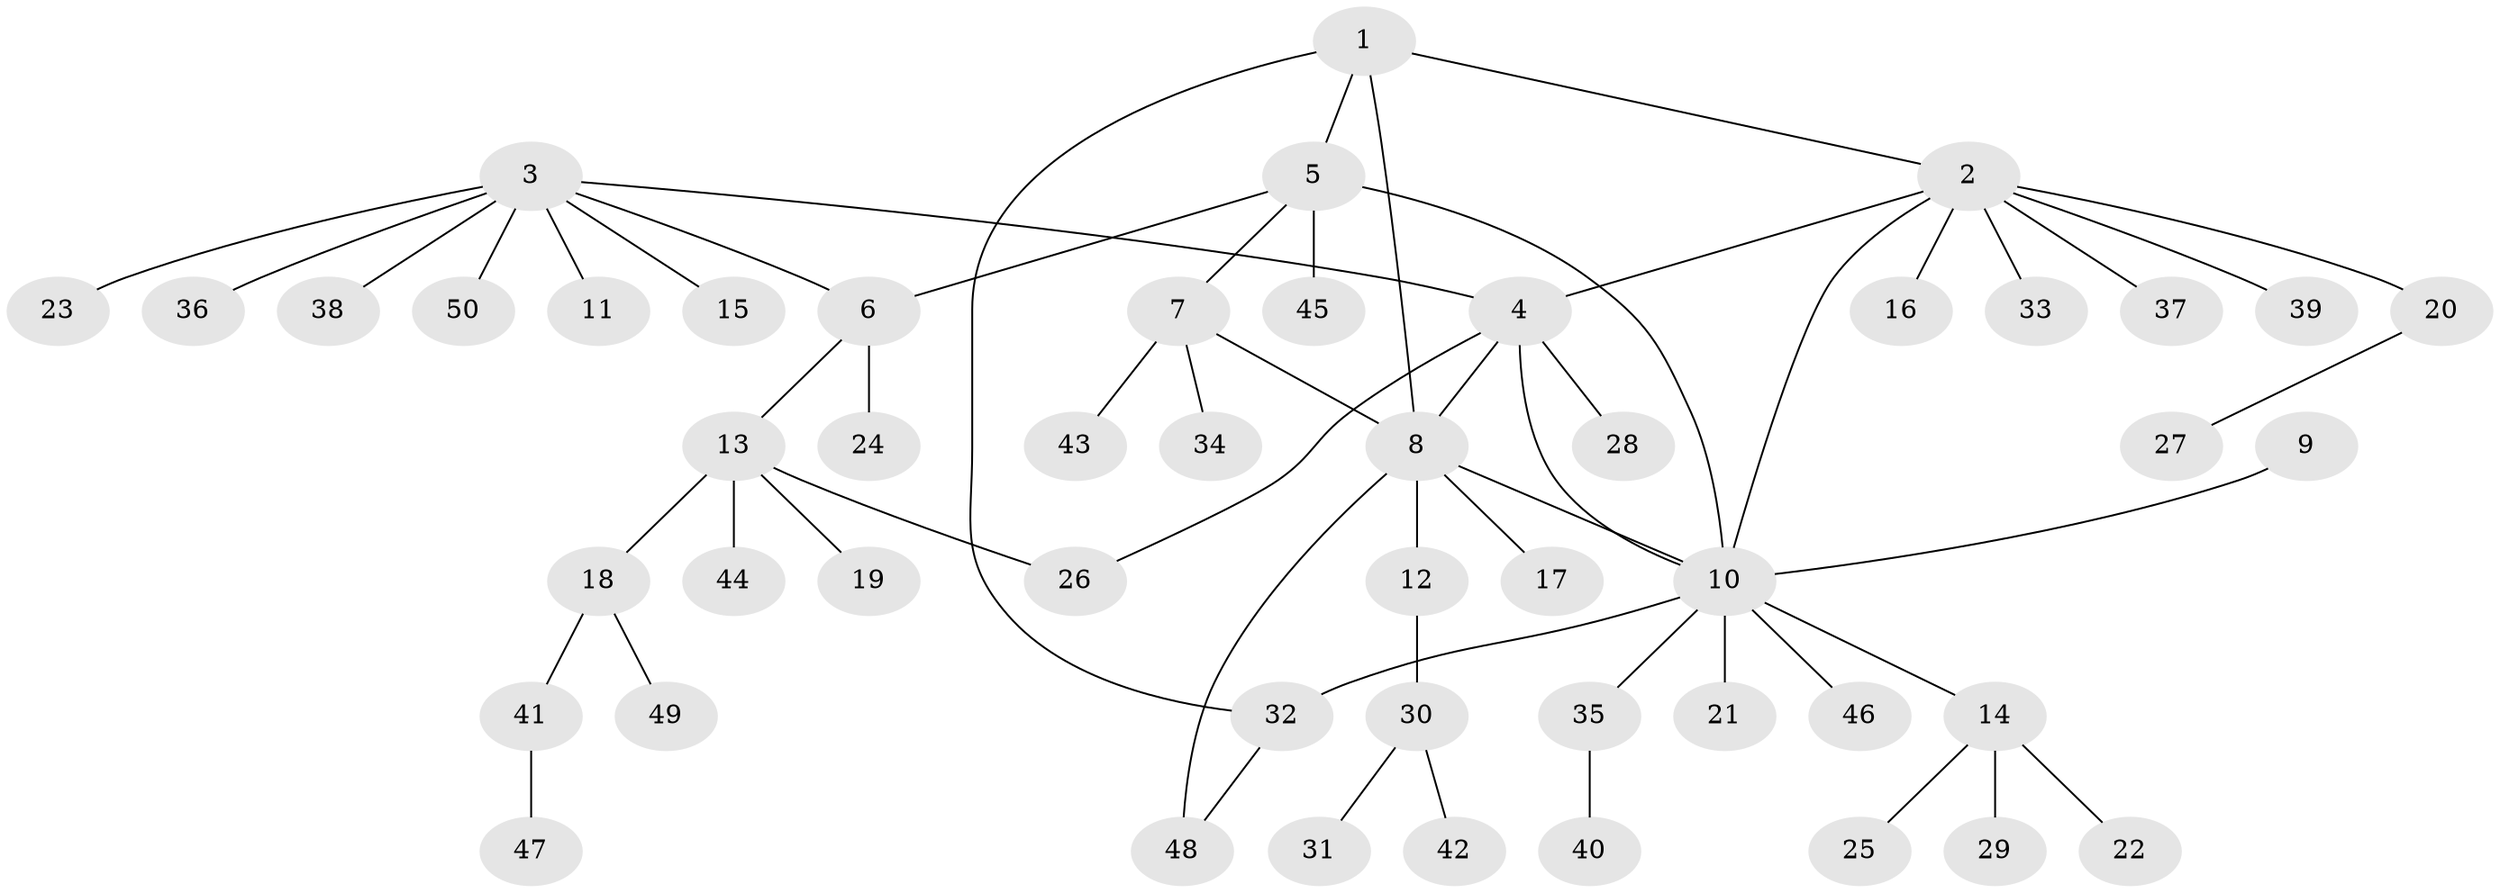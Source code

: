 // coarse degree distribution, {5: 0.027777777777777776, 8: 0.027777777777777776, 12: 0.027777777777777776, 4: 0.05555555555555555, 3: 0.08333333333333333, 6: 0.027777777777777776, 1: 0.5833333333333334, 9: 0.027777777777777776, 2: 0.1388888888888889}
// Generated by graph-tools (version 1.1) at 2025/24/03/03/25 07:24:10]
// undirected, 50 vertices, 58 edges
graph export_dot {
graph [start="1"]
  node [color=gray90,style=filled];
  1;
  2;
  3;
  4;
  5;
  6;
  7;
  8;
  9;
  10;
  11;
  12;
  13;
  14;
  15;
  16;
  17;
  18;
  19;
  20;
  21;
  22;
  23;
  24;
  25;
  26;
  27;
  28;
  29;
  30;
  31;
  32;
  33;
  34;
  35;
  36;
  37;
  38;
  39;
  40;
  41;
  42;
  43;
  44;
  45;
  46;
  47;
  48;
  49;
  50;
  1 -- 2;
  1 -- 5;
  1 -- 8;
  1 -- 32;
  2 -- 4;
  2 -- 10;
  2 -- 16;
  2 -- 20;
  2 -- 33;
  2 -- 37;
  2 -- 39;
  3 -- 4;
  3 -- 6;
  3 -- 11;
  3 -- 15;
  3 -- 23;
  3 -- 36;
  3 -- 38;
  3 -- 50;
  4 -- 8;
  4 -- 10;
  4 -- 26;
  4 -- 28;
  5 -- 6;
  5 -- 7;
  5 -- 10;
  5 -- 45;
  6 -- 13;
  6 -- 24;
  7 -- 8;
  7 -- 34;
  7 -- 43;
  8 -- 10;
  8 -- 12;
  8 -- 17;
  8 -- 48;
  9 -- 10;
  10 -- 14;
  10 -- 21;
  10 -- 32;
  10 -- 35;
  10 -- 46;
  12 -- 30;
  13 -- 18;
  13 -- 19;
  13 -- 26;
  13 -- 44;
  14 -- 22;
  14 -- 25;
  14 -- 29;
  18 -- 41;
  18 -- 49;
  20 -- 27;
  30 -- 31;
  30 -- 42;
  32 -- 48;
  35 -- 40;
  41 -- 47;
}
